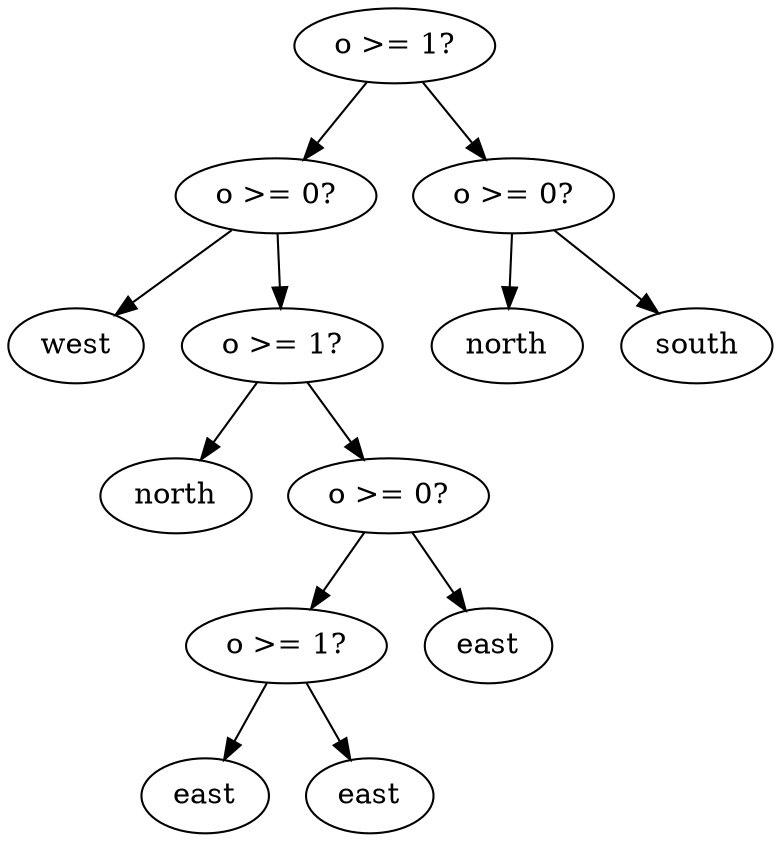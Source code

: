 digraph tree {
    "0x0" [label="o >= 1?"];
    "0x1" [label="o >= 0?"];
    "0x2" [label="west"];
    "0x3" [label="o >= 1?"];
    "0x4" [label="north"];
    "0x5" [label="o >= 0?"];
    "0x6" [label="o >= 1?"];
    "0x7" [label="east"];
    "0x8" [label="east"];
    "0x9" [label="east"];
    "0xa" [label="o >= 0?"];
    "0xb" [label="north"];
    "0xc" [label="south"];
    "0x0" -> "0x1";
    "0x0" -> "0xa";
    "0x1" -> "0x2";
    "0x1" -> "0x3";
    "0x3" -> "0x4";
    "0x3" -> "0x5";
    "0x5" -> "0x6";
    "0x5" -> "0x9";
    "0x6" -> "0x7";
    "0x6" -> "0x8";
    "0xa" -> "0xb";
    "0xa" -> "0xc";
}
